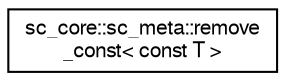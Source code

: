 digraph "Graphical Class Hierarchy"
{
  edge [fontname="FreeSans",fontsize="10",labelfontname="FreeSans",labelfontsize="10"];
  node [fontname="FreeSans",fontsize="10",shape=record];
  rankdir="LR";
  Node0 [label="sc_core::sc_meta::remove\l_const\< const T \>",height=0.2,width=0.4,color="black", fillcolor="white", style="filled",URL="$a02144.html"];
}
